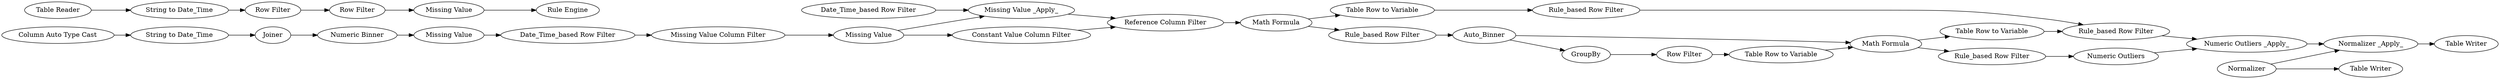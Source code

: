 digraph {
	"-3983900205335345284_48" [label="Numeric Binner"]
	"8159078715920642983_56" [label="Table Row to Variable"]
	"-7791750460447168429_2" [label="Row Filter"]
	"8159078715920642983_57" [label="Table Row to Variable"]
	"8159078715920642983_55" [label="Numeric Outliers _Apply_"]
	"601798324297777186_51" [label="Missing Value Column Filter"]
	"-7791750460447168429_37" [label="Missing Value"]
	"-7791750460447168429_38" [label="Column Auto Type Cast"]
	"601798324297777186_50" [label="Date_Time_based Row Filter"]
	"8159078715920642983_30" [label="Math Formula"]
	"-7791750460447168429_34" [label="String to Date_Time"]
	"8159078715920642983_35" [label="Numeric Outliers"]
	"8159078715920642983_45" [label="Table Row to Variable"]
	"8159078715920642983_27" [label="Row Filter"]
	"-7791750460447168429_3" [label="Row Filter"]
	"601798324297777186_49" [label="Date_Time_based Row Filter"]
	"-3983900205335345284_16" [label=Joiner]
	"2284594228277935473_40" [label="Table Writer"]
	"601798324297777186_52" [label="Missing Value"]
	"601798324297777186_54" [label="Missing Value _Apply_"]
	"-7791750460447168429_33" [label="String to Date_Time"]
	"8159078715920642983_22" [label=GroupBy]
	"2284594228277935473_16" [label=Normalizer]
	"601798324297777186_53" [label="Constant Value Column Filter"]
	"-3983900205335345284_55" [label="Missing Value"]
	"601798324297777186_56" [label="Reference Column Filter"]
	"2284594228277935473_41" [label="Normalizer _Apply_"]
	"8159078715920642983_26" [label="Rule_based Row Filter"]
	"8159078715920642983_38" [label="Math Formula"]
	"8159078715920642983_39" [label="Rule_based Row Filter"]
	"8159078715920642983_53" [label="Rule_based Row Filter"]
	"8159078715920642983_52" [label="Rule_based Row Filter"]
	"2284594228277935473_39" [label="Table Writer"]
	"-7841205287738468503_47" [label="Table Reader"]
	"8159078715920642983_21" [label=Auto_Binner]
	"-7791750460447168429_4" [label="Rule Engine"]
	"-7841205287738468503_47" -> "-7791750460447168429_34"
	"8159078715920642983_39" -> "8159078715920642983_21"
	"8159078715920642983_56" -> "8159078715920642983_52"
	"601798324297777186_52" -> "601798324297777186_53"
	"8159078715920642983_53" -> "8159078715920642983_55"
	"8159078715920642983_55" -> "2284594228277935473_41"
	"8159078715920642983_38" -> "8159078715920642983_39"
	"8159078715920642983_21" -> "8159078715920642983_22"
	"8159078715920642983_52" -> "8159078715920642983_53"
	"-3983900205335345284_16" -> "-3983900205335345284_48"
	"8159078715920642983_35" -> "8159078715920642983_55"
	"-7791750460447168429_37" -> "-7791750460447168429_4"
	"8159078715920642983_26" -> "8159078715920642983_35"
	"-7791750460447168429_3" -> "-7791750460447168429_37"
	"8159078715920642983_57" -> "8159078715920642983_53"
	"8159078715920642983_30" -> "8159078715920642983_57"
	"8159078715920642983_21" -> "8159078715920642983_30"
	"601798324297777186_50" -> "601798324297777186_54"
	"2284594228277935473_16" -> "2284594228277935473_41"
	"-7791750460447168429_2" -> "-7791750460447168429_3"
	"-3983900205335345284_55" -> "601798324297777186_49"
	"8159078715920642983_38" -> "8159078715920642983_56"
	"-7791750460447168429_38" -> "-7791750460447168429_33"
	"-3983900205335345284_48" -> "-3983900205335345284_55"
	"2284594228277935473_16" -> "2284594228277935473_39"
	"2284594228277935473_41" -> "2284594228277935473_40"
	"8159078715920642983_27" -> "8159078715920642983_45"
	"8159078715920642983_22" -> "8159078715920642983_27"
	"601798324297777186_51" -> "601798324297777186_52"
	"601798324297777186_54" -> "601798324297777186_56"
	"601798324297777186_53" -> "601798324297777186_56"
	"601798324297777186_56" -> "8159078715920642983_38"
	"601798324297777186_52" -> "601798324297777186_54"
	"601798324297777186_49" -> "601798324297777186_51"
	"8159078715920642983_45" -> "8159078715920642983_30"
	"-7791750460447168429_33" -> "-3983900205335345284_16"
	"-7791750460447168429_34" -> "-7791750460447168429_2"
	"8159078715920642983_30" -> "8159078715920642983_26"
	rankdir=LR
}
